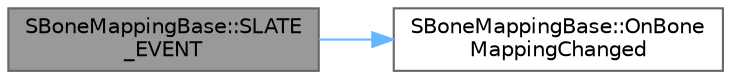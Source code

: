 digraph "SBoneMappingBase::SLATE_EVENT"
{
 // INTERACTIVE_SVG=YES
 // LATEX_PDF_SIZE
  bgcolor="transparent";
  edge [fontname=Helvetica,fontsize=10,labelfontname=Helvetica,labelfontsize=10];
  node [fontname=Helvetica,fontsize=10,shape=box,height=0.2,width=0.4];
  rankdir="LR";
  Node1 [id="Node000001",label="SBoneMappingBase::SLATE\l_EVENT",height=0.2,width=0.4,color="gray40", fillcolor="grey60", style="filled", fontcolor="black",tooltip=" "];
  Node1 -> Node2 [id="edge1_Node000001_Node000002",color="steelblue1",style="solid",tooltip=" "];
  Node2 [id="Node000002",label="SBoneMappingBase::OnBone\lMappingChanged",height=0.2,width=0.4,color="grey40", fillcolor="white", style="filled",URL="$d8/d2a/classSBoneMappingBase.html#a927410f538966be93998aae83b9ecf55",tooltip=" "];
}
